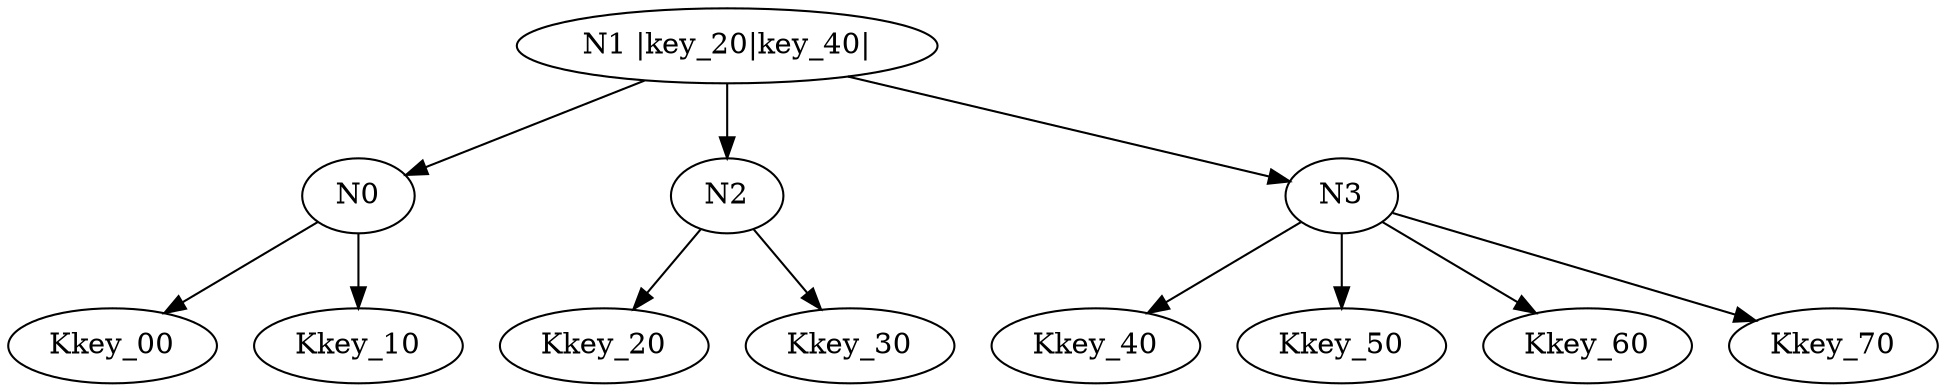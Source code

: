 digraph G {
N1[label="N1 |key_20|key_40|"]N1 -> N0;
N0 -> Kkey_00;
N0 -> Kkey_10;
N1 -> N2;
N2 -> Kkey_20;
N2 -> Kkey_30;
N1 -> N3;
N3 -> Kkey_40;
N3 -> Kkey_50;
N3 -> Kkey_60;
N3 -> Kkey_70;
}
